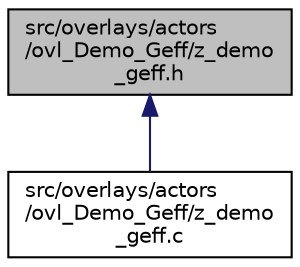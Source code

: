 digraph "src/overlays/actors/ovl_Demo_Geff/z_demo_geff.h"
{
 // LATEX_PDF_SIZE
  edge [fontname="Helvetica",fontsize="10",labelfontname="Helvetica",labelfontsize="10"];
  node [fontname="Helvetica",fontsize="10",shape=record];
  Node1 [label="src/overlays/actors\l/ovl_Demo_Geff/z_demo\l_geff.h",height=0.2,width=0.4,color="black", fillcolor="grey75", style="filled", fontcolor="black",tooltip=" "];
  Node1 -> Node2 [dir="back",color="midnightblue",fontsize="10",style="solid",fontname="Helvetica"];
  Node2 [label="src/overlays/actors\l/ovl_Demo_Geff/z_demo\l_geff.c",height=0.2,width=0.4,color="black", fillcolor="white", style="filled",URL="$d5/d38/z__demo__geff_8c.html",tooltip=" "];
}
